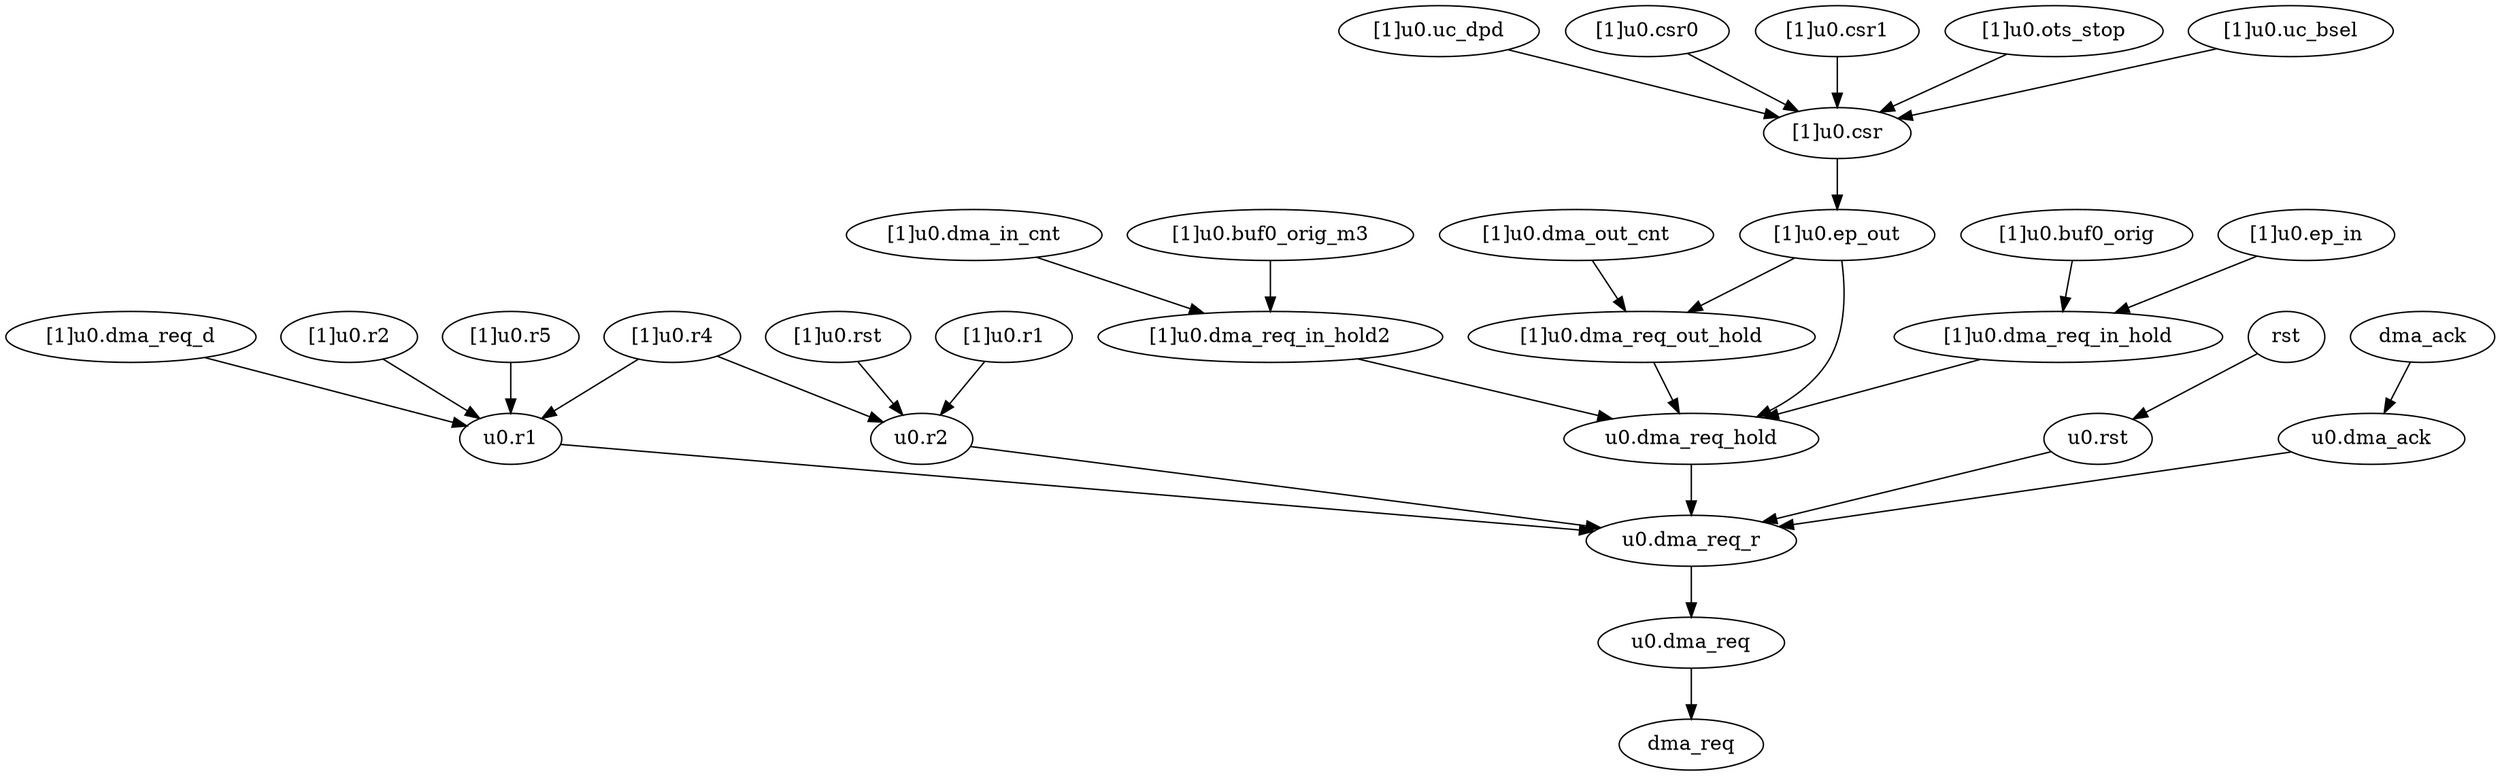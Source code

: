 strict digraph "" {
	"u0.dma_ack"	 [complexity=4,
		importance=0.0230120188286,
		rank=0.00575300470716];
	"u0.dma_req_r"	 [complexity=2,
		importance=0.0201803989964,
		rank=0.0100901994982];
	"u0.dma_ack" -> "u0.dma_req_r";
	"[1]u0.uc_dpd"	 [complexity=17,
		importance=0.042762063311,
		rank=0.00251541548888];
	"[1]u0.csr"	 [complexity=11,
		importance=0.0389629309298,
		rank=0.00354208462998];
	"[1]u0.uc_dpd" -> "[1]u0.csr";
	"[1]u0.dma_req_d"	 [complexity=9,
		importance=0.0522872359787,
		rank=0.00580969288653];
	"u0.r1"	 [complexity=4,
		importance=0.0467685656915,
		rank=0.0116921414229];
	"[1]u0.dma_req_d" -> "u0.r1";
	dma_ack	 [complexity=4,
		importance=0.0248998040643,
		rank=0.00622495101608];
	dma_ack -> "u0.dma_ack";
	"[1]u0.dma_in_cnt"	 [complexity=12,
		importance=0.036471181668,
		rank=0.003039265139];
	"[1]u0.dma_req_in_hold2"	 [complexity=9,
		importance=0.0306249051092,
		rank=0.00340276723436];
	"[1]u0.dma_in_cnt" -> "[1]u0.dma_req_in_hold2";
	"u0.r1" -> "u0.dma_req_r";
	"u0.r2"	 [complexity=4,
		importance=0.0444112581566,
		rank=0.0111028145391];
	"u0.r2" -> "u0.dma_req_r";
	"u0.dma_req"	 [complexity=0,
		importance=0.0113445807525,
		rank=0.0];
	"u0.dma_req_r" -> "u0.dma_req";
	"[1]u0.rst"	 [complexity=5,
		importance=0.13514515557,
		rank=0.0270290311141];
	"[1]u0.rst" -> "u0.r2";
	"[1]u0.dma_out_cnt"	 [complexity=12,
		importance=0.0358351037394,
		rank=0.00298625864495];
	"[1]u0.dma_req_out_hold"	 [complexity=9,
		importance=0.0299888271805,
		rank=0.00333209190895];
	"[1]u0.dma_out_cnt" -> "[1]u0.dma_req_out_hold";
	"[1]u0.ep_out"	 [complexity=12,
		importance=0.0325423225696,
		rank=0.00271186021413];
	"[1]u0.csr" -> "[1]u0.ep_out";
	"[1]u0.csr0"	 [complexity=17,
		importance=0.0413178550452,
		rank=0.00243046206148];
	"[1]u0.csr0" -> "[1]u0.csr";
	"[1]u0.csr1"	 [complexity=17,
		importance=0.0426951041485,
		rank=0.00251147671462];
	"[1]u0.csr1" -> "[1]u0.csr";
	"u0.dma_req_hold"	 [complexity=4,
		importance=0.0270908526981,
		rank=0.00677271317452];
	"[1]u0.ep_out" -> "u0.dma_req_hold";
	"[1]u0.ep_out" -> "[1]u0.dma_req_out_hold";
	"[1]u0.buf0_orig"	 [complexity=12,
		importance=0.032207303747,
		rank=0.00268394197892];
	"[1]u0.dma_req_in_hold"	 [complexity=9,
		importance=0.0298523796316,
		rank=0.00331693107018];
	"[1]u0.buf0_orig" -> "[1]u0.dma_req_in_hold";
	"u0.dma_req_hold" -> "u0.dma_req_r";
	"[1]u0.dma_req_in_hold" -> "u0.dma_req_hold";
	"[1]u0.buf0_orig_m3"	 [complexity=12,
		importance=0.0327481794792,
		rank=0.0027290149566];
	"[1]u0.buf0_orig_m3" -> "[1]u0.dma_req_in_hold2";
	"[1]u0.r2"	 [complexity=9,
		importance=0.0508190258552,
		rank=0.00564655842836];
	"[1]u0.r2" -> "u0.r1";
	"[1]u0.ep_in"	 [complexity=12,
		importance=0.0324058750206,
		rank=0.00270048958505];
	"[1]u0.ep_in" -> "[1]u0.dma_req_in_hold";
	"[1]u0.ots_stop"	 [complexity=17,
		importance=0.0413178550452,
		rank=0.00243046206148];
	"[1]u0.ots_stop" -> "[1]u0.csr";
	rst	 [complexity=3,
		importance=0.0643403633256,
		rank=0.0214467877752];
	"u0.rst"	 [complexity=3,
		importance=0.0624525780899,
		rank=0.02081752603];
	rst -> "u0.rst";
	dma_req	 [complexity=0,
		importance=0.00503874862252,
		rank=0.0];
	"[1]u0.dma_req_in_hold2" -> "u0.dma_req_hold";
	"u0.dma_req" -> dma_req;
	"[1]u0.dma_req_out_hold" -> "u0.dma_req_hold";
	"u0.rst" -> "u0.dma_req_r";
	"[1]u0.r1"	 [complexity=5,
		importance=0.0952302840118,
		rank=0.0190460568024];
	"[1]u0.r1" -> "u0.r2";
	"[1]u0.uc_bsel"	 [complexity=17,
		importance=0.042762063311,
		rank=0.00251541548888];
	"[1]u0.uc_bsel" -> "[1]u0.csr";
	"[1]u0.r4"	 [complexity=5,
		importance=0.0483439225785,
		rank=0.0096687845157];
	"[1]u0.r4" -> "u0.r1";
	"[1]u0.r4" -> "u0.r2";
	"[1]u0.r5"	 [complexity=9,
		importance=0.0491478434335,
		rank=0.00546087149261];
	"[1]u0.r5" -> "u0.r1";
}
